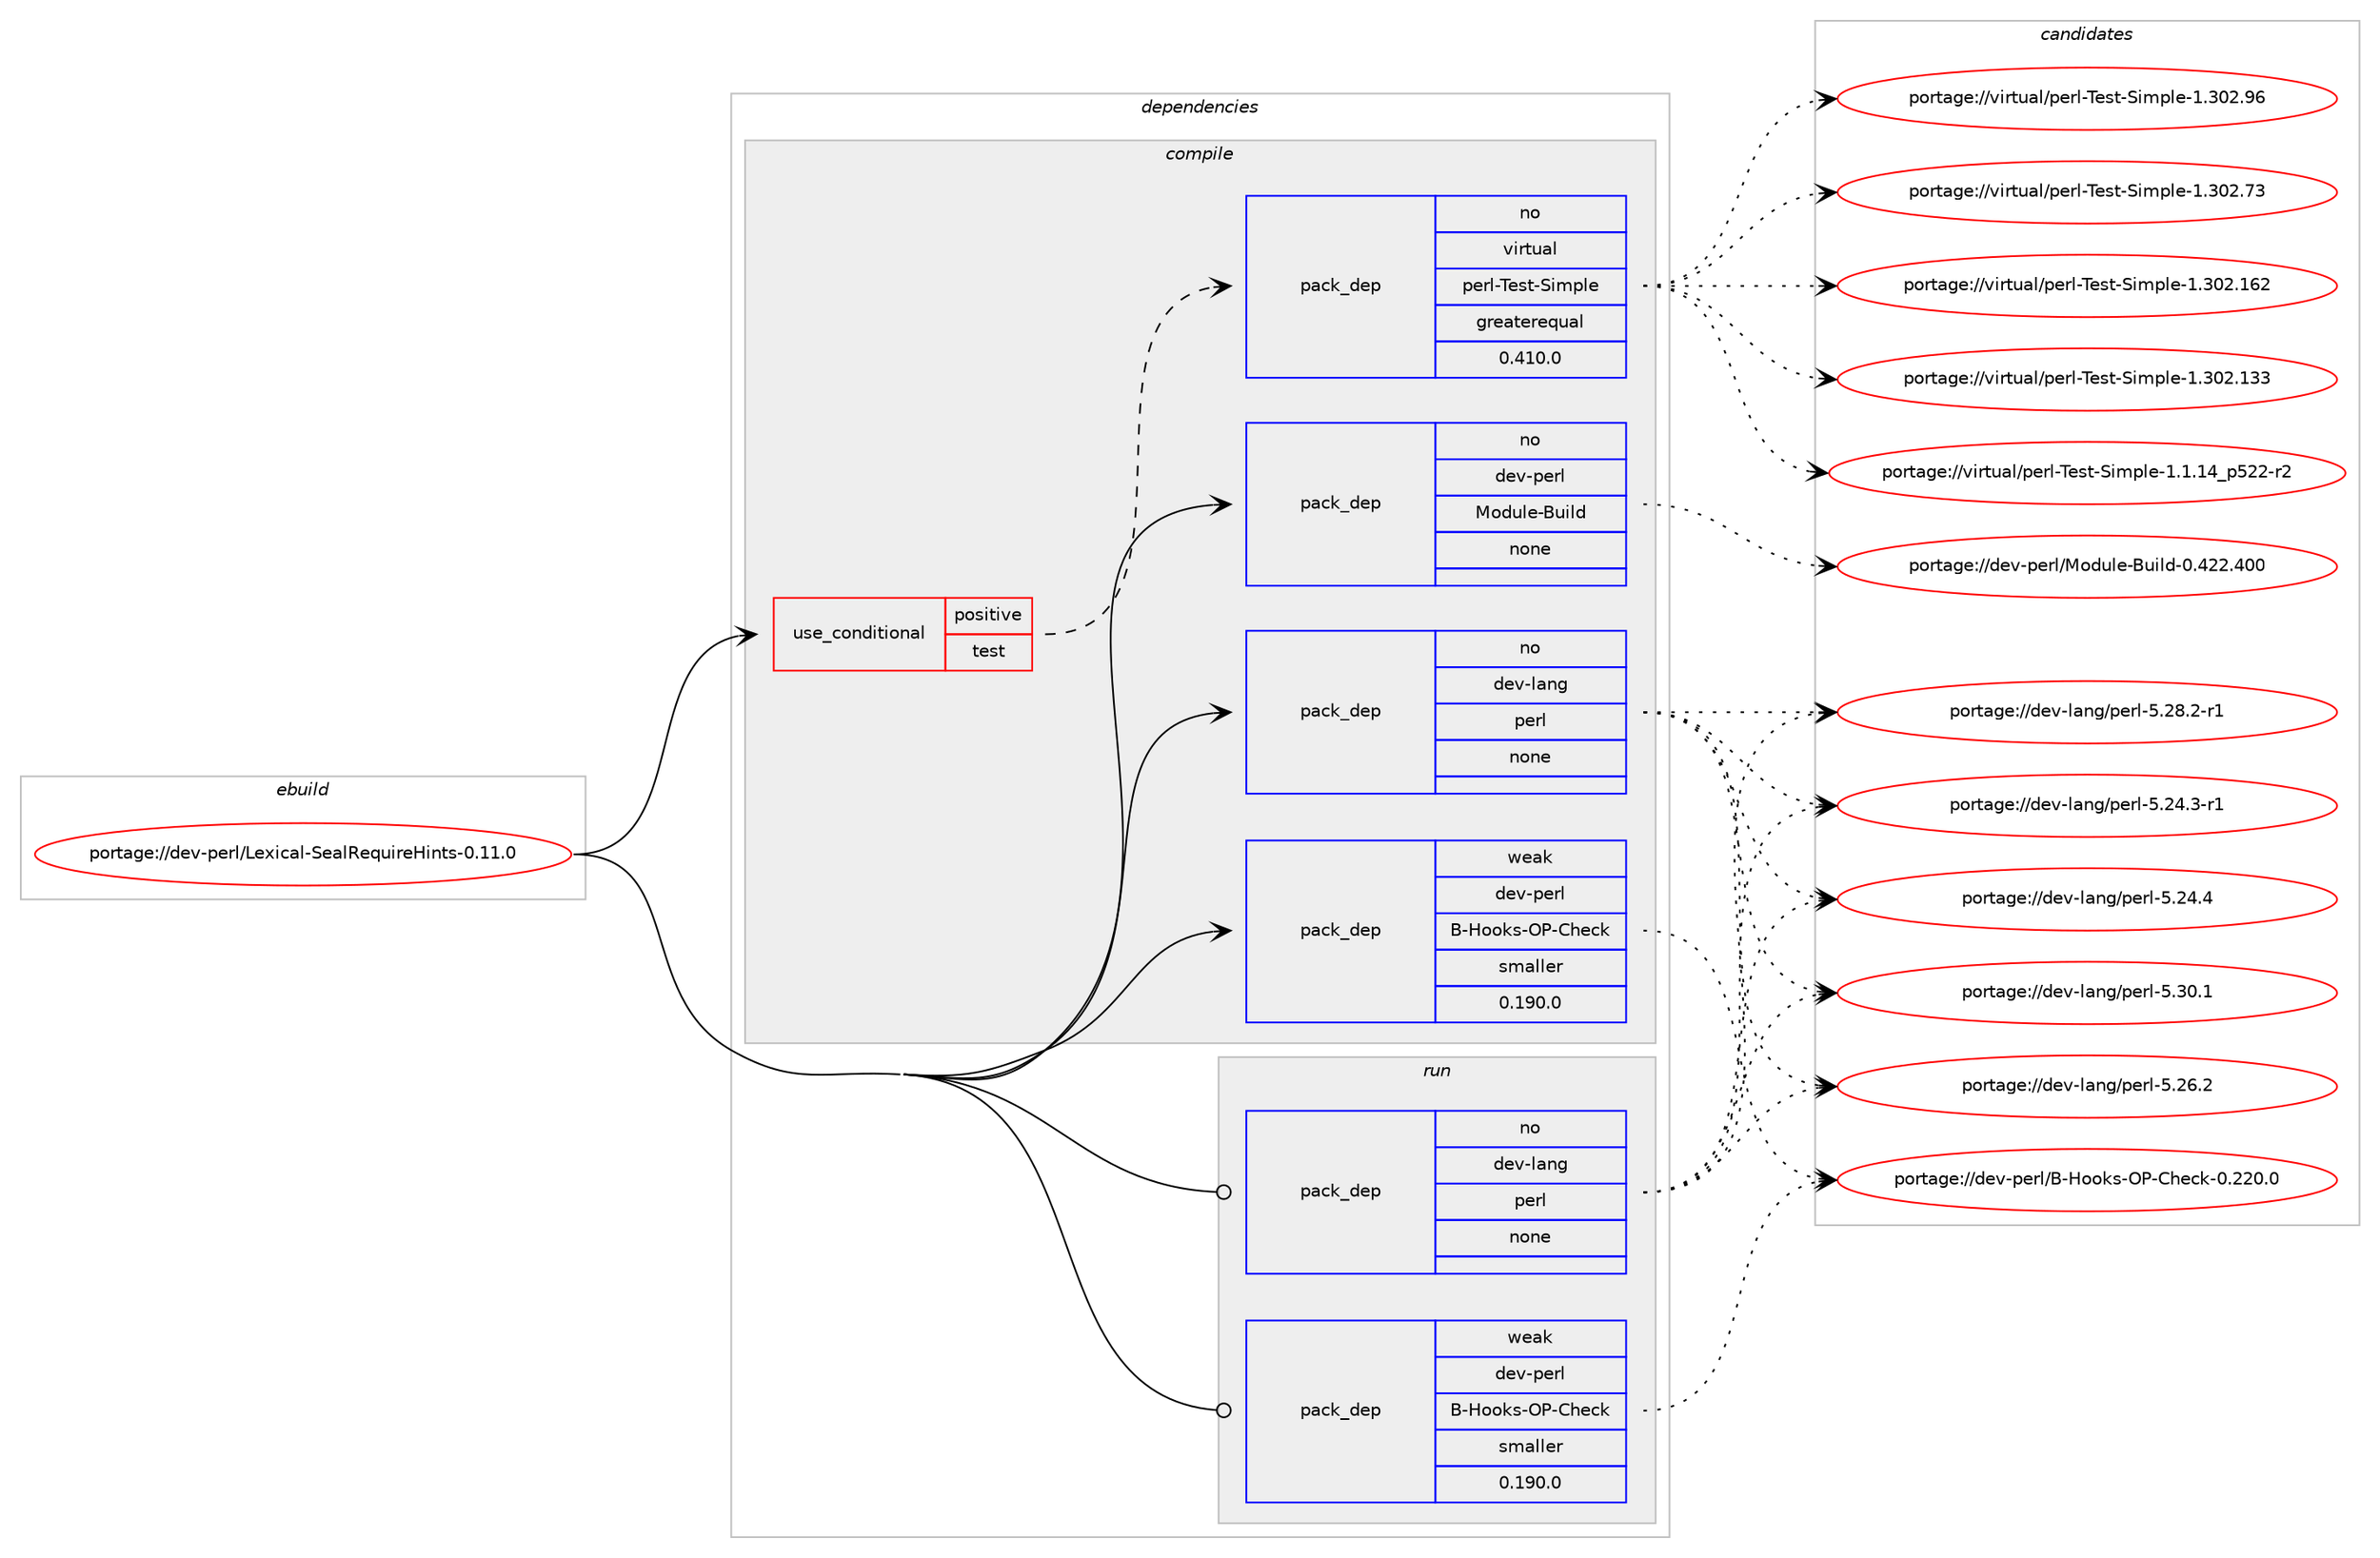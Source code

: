 digraph prolog {

# *************
# Graph options
# *************

newrank=true;
concentrate=true;
compound=true;
graph [rankdir=LR,fontname=Helvetica,fontsize=10,ranksep=1.5];#, ranksep=2.5, nodesep=0.2];
edge  [arrowhead=vee];
node  [fontname=Helvetica,fontsize=10];

# **********
# The ebuild
# **********

subgraph cluster_leftcol {
color=gray;
label=<<i>ebuild</i>>;
id [label="portage://dev-perl/Lexical-SealRequireHints-0.11.0", color=red, width=4, href="../dev-perl/Lexical-SealRequireHints-0.11.0.svg"];
}

# ****************
# The dependencies
# ****************

subgraph cluster_midcol {
color=gray;
label=<<i>dependencies</i>>;
subgraph cluster_compile {
fillcolor="#eeeeee";
style=filled;
label=<<i>compile</i>>;
subgraph cond122033 {
dependency490976 [label=<<TABLE BORDER="0" CELLBORDER="1" CELLSPACING="0" CELLPADDING="4"><TR><TD ROWSPAN="3" CELLPADDING="10">use_conditional</TD></TR><TR><TD>positive</TD></TR><TR><TD>test</TD></TR></TABLE>>, shape=none, color=red];
subgraph pack363865 {
dependency490977 [label=<<TABLE BORDER="0" CELLBORDER="1" CELLSPACING="0" CELLPADDING="4" WIDTH="220"><TR><TD ROWSPAN="6" CELLPADDING="30">pack_dep</TD></TR><TR><TD WIDTH="110">no</TD></TR><TR><TD>virtual</TD></TR><TR><TD>perl-Test-Simple</TD></TR><TR><TD>greaterequal</TD></TR><TR><TD>0.410.0</TD></TR></TABLE>>, shape=none, color=blue];
}
dependency490976:e -> dependency490977:w [weight=20,style="dashed",arrowhead="vee"];
}
id:e -> dependency490976:w [weight=20,style="solid",arrowhead="vee"];
subgraph pack363866 {
dependency490978 [label=<<TABLE BORDER="0" CELLBORDER="1" CELLSPACING="0" CELLPADDING="4" WIDTH="220"><TR><TD ROWSPAN="6" CELLPADDING="30">pack_dep</TD></TR><TR><TD WIDTH="110">no</TD></TR><TR><TD>dev-lang</TD></TR><TR><TD>perl</TD></TR><TR><TD>none</TD></TR><TR><TD></TD></TR></TABLE>>, shape=none, color=blue];
}
id:e -> dependency490978:w [weight=20,style="solid",arrowhead="vee"];
subgraph pack363867 {
dependency490979 [label=<<TABLE BORDER="0" CELLBORDER="1" CELLSPACING="0" CELLPADDING="4" WIDTH="220"><TR><TD ROWSPAN="6" CELLPADDING="30">pack_dep</TD></TR><TR><TD WIDTH="110">no</TD></TR><TR><TD>dev-perl</TD></TR><TR><TD>Module-Build</TD></TR><TR><TD>none</TD></TR><TR><TD></TD></TR></TABLE>>, shape=none, color=blue];
}
id:e -> dependency490979:w [weight=20,style="solid",arrowhead="vee"];
subgraph pack363868 {
dependency490980 [label=<<TABLE BORDER="0" CELLBORDER="1" CELLSPACING="0" CELLPADDING="4" WIDTH="220"><TR><TD ROWSPAN="6" CELLPADDING="30">pack_dep</TD></TR><TR><TD WIDTH="110">weak</TD></TR><TR><TD>dev-perl</TD></TR><TR><TD>B-Hooks-OP-Check</TD></TR><TR><TD>smaller</TD></TR><TR><TD>0.190.0</TD></TR></TABLE>>, shape=none, color=blue];
}
id:e -> dependency490980:w [weight=20,style="solid",arrowhead="vee"];
}
subgraph cluster_compileandrun {
fillcolor="#eeeeee";
style=filled;
label=<<i>compile and run</i>>;
}
subgraph cluster_run {
fillcolor="#eeeeee";
style=filled;
label=<<i>run</i>>;
subgraph pack363869 {
dependency490981 [label=<<TABLE BORDER="0" CELLBORDER="1" CELLSPACING="0" CELLPADDING="4" WIDTH="220"><TR><TD ROWSPAN="6" CELLPADDING="30">pack_dep</TD></TR><TR><TD WIDTH="110">no</TD></TR><TR><TD>dev-lang</TD></TR><TR><TD>perl</TD></TR><TR><TD>none</TD></TR><TR><TD></TD></TR></TABLE>>, shape=none, color=blue];
}
id:e -> dependency490981:w [weight=20,style="solid",arrowhead="odot"];
subgraph pack363870 {
dependency490982 [label=<<TABLE BORDER="0" CELLBORDER="1" CELLSPACING="0" CELLPADDING="4" WIDTH="220"><TR><TD ROWSPAN="6" CELLPADDING="30">pack_dep</TD></TR><TR><TD WIDTH="110">weak</TD></TR><TR><TD>dev-perl</TD></TR><TR><TD>B-Hooks-OP-Check</TD></TR><TR><TD>smaller</TD></TR><TR><TD>0.190.0</TD></TR></TABLE>>, shape=none, color=blue];
}
id:e -> dependency490982:w [weight=20,style="solid",arrowhead="odot"];
}
}

# **************
# The candidates
# **************

subgraph cluster_choices {
rank=same;
color=gray;
label=<<i>candidates</i>>;

subgraph choice363865 {
color=black;
nodesep=1;
choice118105114116117971084711210111410845841011151164583105109112108101454946514850465754 [label="portage://virtual/perl-Test-Simple-1.302.96", color=red, width=4,href="../virtual/perl-Test-Simple-1.302.96.svg"];
choice118105114116117971084711210111410845841011151164583105109112108101454946514850465551 [label="portage://virtual/perl-Test-Simple-1.302.73", color=red, width=4,href="../virtual/perl-Test-Simple-1.302.73.svg"];
choice11810511411611797108471121011141084584101115116458310510911210810145494651485046495450 [label="portage://virtual/perl-Test-Simple-1.302.162", color=red, width=4,href="../virtual/perl-Test-Simple-1.302.162.svg"];
choice11810511411611797108471121011141084584101115116458310510911210810145494651485046495151 [label="portage://virtual/perl-Test-Simple-1.302.133", color=red, width=4,href="../virtual/perl-Test-Simple-1.302.133.svg"];
choice11810511411611797108471121011141084584101115116458310510911210810145494649464952951125350504511450 [label="portage://virtual/perl-Test-Simple-1.1.14_p522-r2", color=red, width=4,href="../virtual/perl-Test-Simple-1.1.14_p522-r2.svg"];
dependency490977:e -> choice118105114116117971084711210111410845841011151164583105109112108101454946514850465754:w [style=dotted,weight="100"];
dependency490977:e -> choice118105114116117971084711210111410845841011151164583105109112108101454946514850465551:w [style=dotted,weight="100"];
dependency490977:e -> choice11810511411611797108471121011141084584101115116458310510911210810145494651485046495450:w [style=dotted,weight="100"];
dependency490977:e -> choice11810511411611797108471121011141084584101115116458310510911210810145494651485046495151:w [style=dotted,weight="100"];
dependency490977:e -> choice11810511411611797108471121011141084584101115116458310510911210810145494649464952951125350504511450:w [style=dotted,weight="100"];
}
subgraph choice363866 {
color=black;
nodesep=1;
choice10010111845108971101034711210111410845534651484649 [label="portage://dev-lang/perl-5.30.1", color=red, width=4,href="../dev-lang/perl-5.30.1.svg"];
choice100101118451089711010347112101114108455346505646504511449 [label="portage://dev-lang/perl-5.28.2-r1", color=red, width=4,href="../dev-lang/perl-5.28.2-r1.svg"];
choice10010111845108971101034711210111410845534650544650 [label="portage://dev-lang/perl-5.26.2", color=red, width=4,href="../dev-lang/perl-5.26.2.svg"];
choice10010111845108971101034711210111410845534650524652 [label="portage://dev-lang/perl-5.24.4", color=red, width=4,href="../dev-lang/perl-5.24.4.svg"];
choice100101118451089711010347112101114108455346505246514511449 [label="portage://dev-lang/perl-5.24.3-r1", color=red, width=4,href="../dev-lang/perl-5.24.3-r1.svg"];
dependency490978:e -> choice10010111845108971101034711210111410845534651484649:w [style=dotted,weight="100"];
dependency490978:e -> choice100101118451089711010347112101114108455346505646504511449:w [style=dotted,weight="100"];
dependency490978:e -> choice10010111845108971101034711210111410845534650544650:w [style=dotted,weight="100"];
dependency490978:e -> choice10010111845108971101034711210111410845534650524652:w [style=dotted,weight="100"];
dependency490978:e -> choice100101118451089711010347112101114108455346505246514511449:w [style=dotted,weight="100"];
}
subgraph choice363867 {
color=black;
nodesep=1;
choice100101118451121011141084777111100117108101456611710510810045484652505046524848 [label="portage://dev-perl/Module-Build-0.422.400", color=red, width=4,href="../dev-perl/Module-Build-0.422.400.svg"];
dependency490979:e -> choice100101118451121011141084777111100117108101456611710510810045484652505046524848:w [style=dotted,weight="100"];
}
subgraph choice363868 {
color=black;
nodesep=1;
choice10010111845112101114108476645721111111071154579804567104101991074548465050484648 [label="portage://dev-perl/B-Hooks-OP-Check-0.220.0", color=red, width=4,href="../dev-perl/B-Hooks-OP-Check-0.220.0.svg"];
dependency490980:e -> choice10010111845112101114108476645721111111071154579804567104101991074548465050484648:w [style=dotted,weight="100"];
}
subgraph choice363869 {
color=black;
nodesep=1;
choice10010111845108971101034711210111410845534651484649 [label="portage://dev-lang/perl-5.30.1", color=red, width=4,href="../dev-lang/perl-5.30.1.svg"];
choice100101118451089711010347112101114108455346505646504511449 [label="portage://dev-lang/perl-5.28.2-r1", color=red, width=4,href="../dev-lang/perl-5.28.2-r1.svg"];
choice10010111845108971101034711210111410845534650544650 [label="portage://dev-lang/perl-5.26.2", color=red, width=4,href="../dev-lang/perl-5.26.2.svg"];
choice10010111845108971101034711210111410845534650524652 [label="portage://dev-lang/perl-5.24.4", color=red, width=4,href="../dev-lang/perl-5.24.4.svg"];
choice100101118451089711010347112101114108455346505246514511449 [label="portage://dev-lang/perl-5.24.3-r1", color=red, width=4,href="../dev-lang/perl-5.24.3-r1.svg"];
dependency490981:e -> choice10010111845108971101034711210111410845534651484649:w [style=dotted,weight="100"];
dependency490981:e -> choice100101118451089711010347112101114108455346505646504511449:w [style=dotted,weight="100"];
dependency490981:e -> choice10010111845108971101034711210111410845534650544650:w [style=dotted,weight="100"];
dependency490981:e -> choice10010111845108971101034711210111410845534650524652:w [style=dotted,weight="100"];
dependency490981:e -> choice100101118451089711010347112101114108455346505246514511449:w [style=dotted,weight="100"];
}
subgraph choice363870 {
color=black;
nodesep=1;
choice10010111845112101114108476645721111111071154579804567104101991074548465050484648 [label="portage://dev-perl/B-Hooks-OP-Check-0.220.0", color=red, width=4,href="../dev-perl/B-Hooks-OP-Check-0.220.0.svg"];
dependency490982:e -> choice10010111845112101114108476645721111111071154579804567104101991074548465050484648:w [style=dotted,weight="100"];
}
}

}
